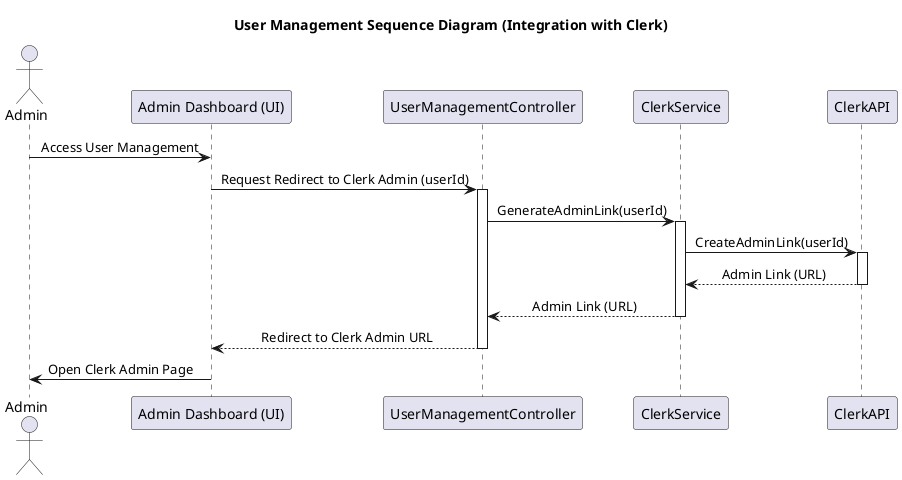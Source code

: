 @startuml UserManagementSequenceDiagram
skinparam SequenceMessageAlignment center
title User Management Sequence Diagram (Integration with Clerk)

actor Admin as A
participant "Admin Dashboard (UI)" as UI
participant "UserManagementController" as Controller
participant "ClerkService" as Service
participant "ClerkAPI" as API

A -> UI: Access User Management
UI -> Controller: Request Redirect to Clerk Admin (userId)
activate Controller
Controller -> Service: GenerateAdminLink(userId)
activate Service
Service -> API: CreateAdminLink(userId)
activate API
API --> Service: Admin Link (URL)
deactivate API
Service --> Controller: Admin Link (URL)
deactivate Service
Controller --> UI: Redirect to Clerk Admin URL
deactivate Controller
UI -> A: Open Clerk Admin Page
@enduml
